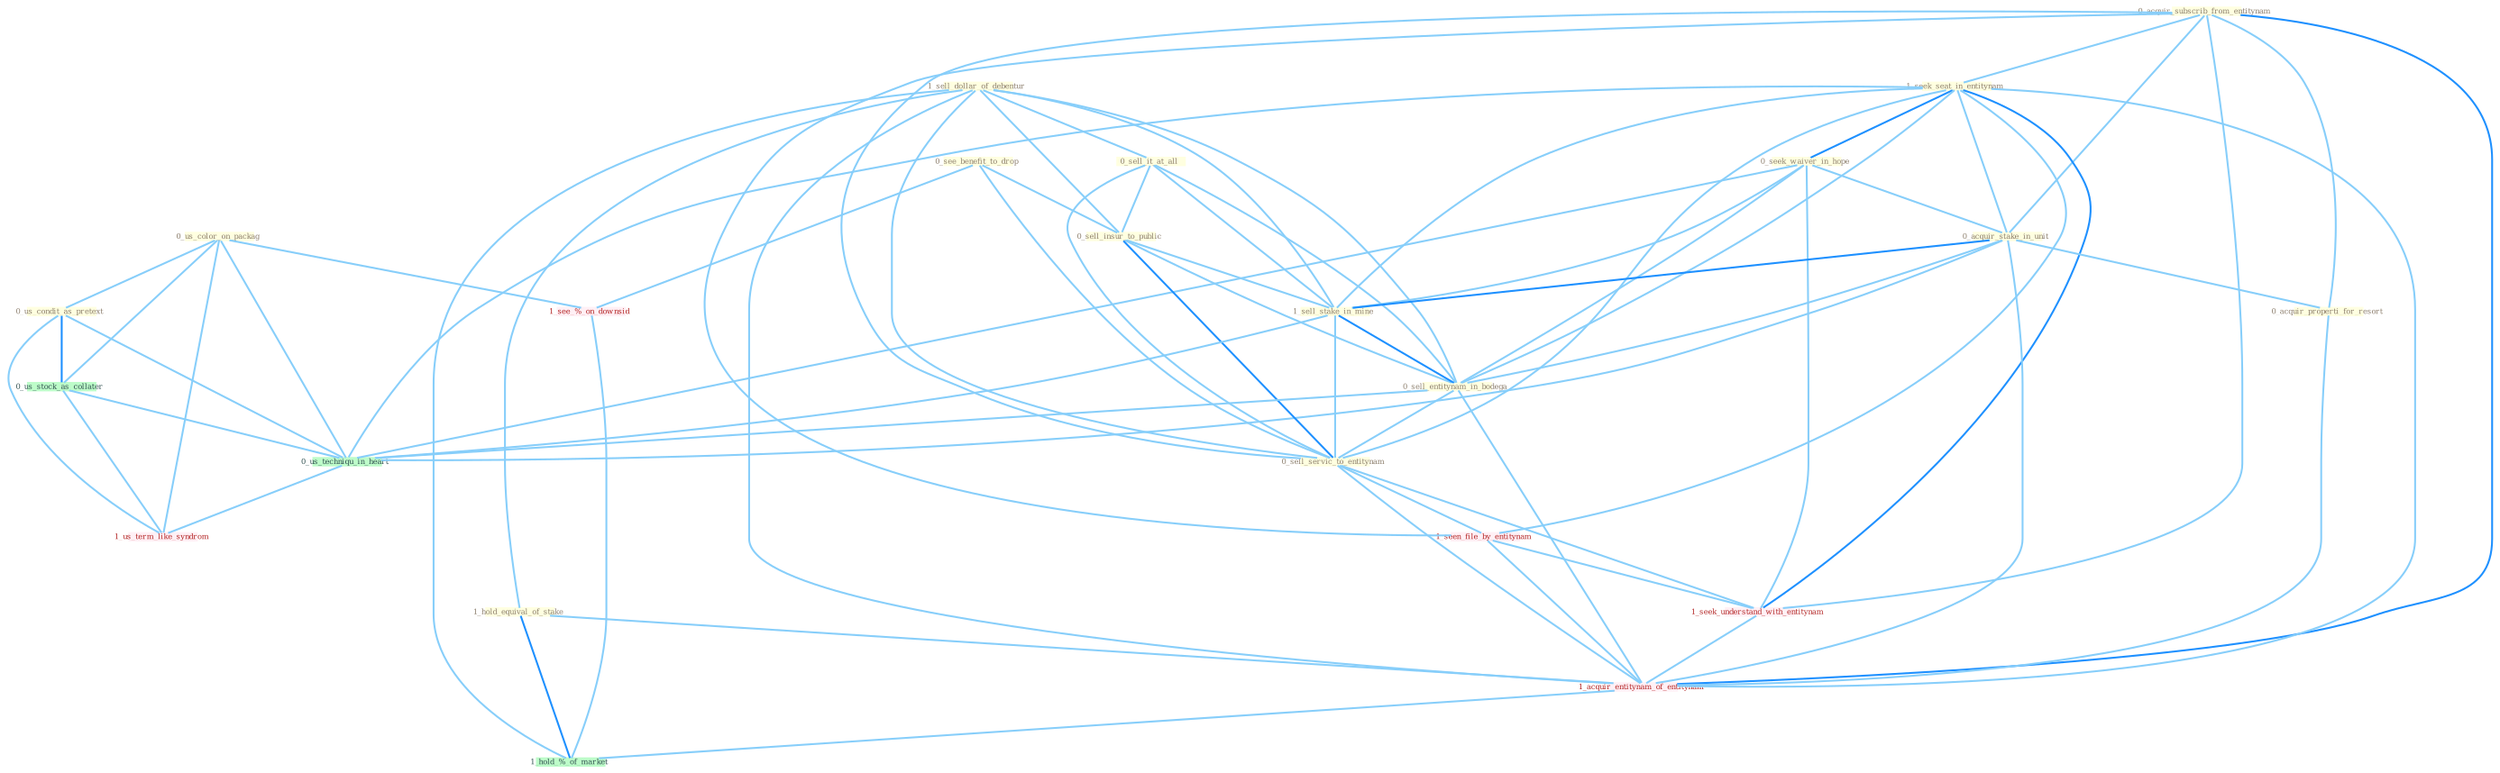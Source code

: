 Graph G{ 
    node
    [shape=polygon,style=filled,width=.5,height=.06,color="#BDFCC9",fixedsize=true,fontsize=4,
    fontcolor="#2f4f4f"];
    {node
    [color="#ffffe0", fontcolor="#8b7d6b"] "0_us_color_on_packag " "0_acquir_subscrib_from_entitynam " "1_seek_seat_in_entitynam " "1_sell_dollar_of_debentur " "0_seek_waiver_in_hope " "0_sell_it_at_all " "0_acquir_stake_in_unit " "0_see_benefit_to_drop " "0_sell_insur_to_public " "1_sell_stake_in_mine " "1_hold_equival_of_stake " "0_acquir_properti_for_resort " "0_sell_entitynam_in_bodega " "0_sell_servic_to_entitynam " "0_us_condit_as_pretext "}
{node [color="#fff0f5", fontcolor="#b22222"] "1_seen_file_by_entitynam " "1_seek_understand_with_entitynam " "1_acquir_entitynam_of_entitynam " "1_see_%_on_downsid " "1_us_term_like_syndrom "}
edge [color="#B0E2FF"];

	"0_us_color_on_packag " -- "0_us_condit_as_pretext " [w="1", color="#87cefa" ];
	"0_us_color_on_packag " -- "0_us_stock_as_collater " [w="1", color="#87cefa" ];
	"0_us_color_on_packag " -- "0_us_techniqu_in_heart " [w="1", color="#87cefa" ];
	"0_us_color_on_packag " -- "1_see_%_on_downsid " [w="1", color="#87cefa" ];
	"0_us_color_on_packag " -- "1_us_term_like_syndrom " [w="1", color="#87cefa" ];
	"0_acquir_subscrib_from_entitynam " -- "1_seek_seat_in_entitynam " [w="1", color="#87cefa" ];
	"0_acquir_subscrib_from_entitynam " -- "0_acquir_stake_in_unit " [w="1", color="#87cefa" ];
	"0_acquir_subscrib_from_entitynam " -- "0_acquir_properti_for_resort " [w="1", color="#87cefa" ];
	"0_acquir_subscrib_from_entitynam " -- "0_sell_servic_to_entitynam " [w="1", color="#87cefa" ];
	"0_acquir_subscrib_from_entitynam " -- "1_seen_file_by_entitynam " [w="1", color="#87cefa" ];
	"0_acquir_subscrib_from_entitynam " -- "1_seek_understand_with_entitynam " [w="1", color="#87cefa" ];
	"0_acquir_subscrib_from_entitynam " -- "1_acquir_entitynam_of_entitynam " [w="2", color="#1e90ff" , len=0.8];
	"1_seek_seat_in_entitynam " -- "0_seek_waiver_in_hope " [w="2", color="#1e90ff" , len=0.8];
	"1_seek_seat_in_entitynam " -- "0_acquir_stake_in_unit " [w="1", color="#87cefa" ];
	"1_seek_seat_in_entitynam " -- "1_sell_stake_in_mine " [w="1", color="#87cefa" ];
	"1_seek_seat_in_entitynam " -- "0_sell_entitynam_in_bodega " [w="1", color="#87cefa" ];
	"1_seek_seat_in_entitynam " -- "0_sell_servic_to_entitynam " [w="1", color="#87cefa" ];
	"1_seek_seat_in_entitynam " -- "1_seen_file_by_entitynam " [w="1", color="#87cefa" ];
	"1_seek_seat_in_entitynam " -- "1_seek_understand_with_entitynam " [w="2", color="#1e90ff" , len=0.8];
	"1_seek_seat_in_entitynam " -- "1_acquir_entitynam_of_entitynam " [w="1", color="#87cefa" ];
	"1_seek_seat_in_entitynam " -- "0_us_techniqu_in_heart " [w="1", color="#87cefa" ];
	"1_sell_dollar_of_debentur " -- "0_sell_it_at_all " [w="1", color="#87cefa" ];
	"1_sell_dollar_of_debentur " -- "0_sell_insur_to_public " [w="1", color="#87cefa" ];
	"1_sell_dollar_of_debentur " -- "1_sell_stake_in_mine " [w="1", color="#87cefa" ];
	"1_sell_dollar_of_debentur " -- "1_hold_equival_of_stake " [w="1", color="#87cefa" ];
	"1_sell_dollar_of_debentur " -- "0_sell_entitynam_in_bodega " [w="1", color="#87cefa" ];
	"1_sell_dollar_of_debentur " -- "0_sell_servic_to_entitynam " [w="1", color="#87cefa" ];
	"1_sell_dollar_of_debentur " -- "1_acquir_entitynam_of_entitynam " [w="1", color="#87cefa" ];
	"1_sell_dollar_of_debentur " -- "1_hold_%_of_market " [w="1", color="#87cefa" ];
	"0_seek_waiver_in_hope " -- "0_acquir_stake_in_unit " [w="1", color="#87cefa" ];
	"0_seek_waiver_in_hope " -- "1_sell_stake_in_mine " [w="1", color="#87cefa" ];
	"0_seek_waiver_in_hope " -- "0_sell_entitynam_in_bodega " [w="1", color="#87cefa" ];
	"0_seek_waiver_in_hope " -- "1_seek_understand_with_entitynam " [w="1", color="#87cefa" ];
	"0_seek_waiver_in_hope " -- "0_us_techniqu_in_heart " [w="1", color="#87cefa" ];
	"0_sell_it_at_all " -- "0_sell_insur_to_public " [w="1", color="#87cefa" ];
	"0_sell_it_at_all " -- "1_sell_stake_in_mine " [w="1", color="#87cefa" ];
	"0_sell_it_at_all " -- "0_sell_entitynam_in_bodega " [w="1", color="#87cefa" ];
	"0_sell_it_at_all " -- "0_sell_servic_to_entitynam " [w="1", color="#87cefa" ];
	"0_acquir_stake_in_unit " -- "1_sell_stake_in_mine " [w="2", color="#1e90ff" , len=0.8];
	"0_acquir_stake_in_unit " -- "0_acquir_properti_for_resort " [w="1", color="#87cefa" ];
	"0_acquir_stake_in_unit " -- "0_sell_entitynam_in_bodega " [w="1", color="#87cefa" ];
	"0_acquir_stake_in_unit " -- "1_acquir_entitynam_of_entitynam " [w="1", color="#87cefa" ];
	"0_acquir_stake_in_unit " -- "0_us_techniqu_in_heart " [w="1", color="#87cefa" ];
	"0_see_benefit_to_drop " -- "0_sell_insur_to_public " [w="1", color="#87cefa" ];
	"0_see_benefit_to_drop " -- "0_sell_servic_to_entitynam " [w="1", color="#87cefa" ];
	"0_see_benefit_to_drop " -- "1_see_%_on_downsid " [w="1", color="#87cefa" ];
	"0_sell_insur_to_public " -- "1_sell_stake_in_mine " [w="1", color="#87cefa" ];
	"0_sell_insur_to_public " -- "0_sell_entitynam_in_bodega " [w="1", color="#87cefa" ];
	"0_sell_insur_to_public " -- "0_sell_servic_to_entitynam " [w="2", color="#1e90ff" , len=0.8];
	"1_sell_stake_in_mine " -- "0_sell_entitynam_in_bodega " [w="2", color="#1e90ff" , len=0.8];
	"1_sell_stake_in_mine " -- "0_sell_servic_to_entitynam " [w="1", color="#87cefa" ];
	"1_sell_stake_in_mine " -- "0_us_techniqu_in_heart " [w="1", color="#87cefa" ];
	"1_hold_equival_of_stake " -- "1_acquir_entitynam_of_entitynam " [w="1", color="#87cefa" ];
	"1_hold_equival_of_stake " -- "1_hold_%_of_market " [w="2", color="#1e90ff" , len=0.8];
	"0_acquir_properti_for_resort " -- "1_acquir_entitynam_of_entitynam " [w="1", color="#87cefa" ];
	"0_sell_entitynam_in_bodega " -- "0_sell_servic_to_entitynam " [w="1", color="#87cefa" ];
	"0_sell_entitynam_in_bodega " -- "1_acquir_entitynam_of_entitynam " [w="1", color="#87cefa" ];
	"0_sell_entitynam_in_bodega " -- "0_us_techniqu_in_heart " [w="1", color="#87cefa" ];
	"0_sell_servic_to_entitynam " -- "1_seen_file_by_entitynam " [w="1", color="#87cefa" ];
	"0_sell_servic_to_entitynam " -- "1_seek_understand_with_entitynam " [w="1", color="#87cefa" ];
	"0_sell_servic_to_entitynam " -- "1_acquir_entitynam_of_entitynam " [w="1", color="#87cefa" ];
	"0_us_condit_as_pretext " -- "0_us_stock_as_collater " [w="2", color="#1e90ff" , len=0.8];
	"0_us_condit_as_pretext " -- "0_us_techniqu_in_heart " [w="1", color="#87cefa" ];
	"0_us_condit_as_pretext " -- "1_us_term_like_syndrom " [w="1", color="#87cefa" ];
	"1_seen_file_by_entitynam " -- "1_seek_understand_with_entitynam " [w="1", color="#87cefa" ];
	"1_seen_file_by_entitynam " -- "1_acquir_entitynam_of_entitynam " [w="1", color="#87cefa" ];
	"0_us_stock_as_collater " -- "0_us_techniqu_in_heart " [w="1", color="#87cefa" ];
	"0_us_stock_as_collater " -- "1_us_term_like_syndrom " [w="1", color="#87cefa" ];
	"1_seek_understand_with_entitynam " -- "1_acquir_entitynam_of_entitynam " [w="1", color="#87cefa" ];
	"1_acquir_entitynam_of_entitynam " -- "1_hold_%_of_market " [w="1", color="#87cefa" ];
	"0_us_techniqu_in_heart " -- "1_us_term_like_syndrom " [w="1", color="#87cefa" ];
	"1_see_%_on_downsid " -- "1_hold_%_of_market " [w="1", color="#87cefa" ];
}